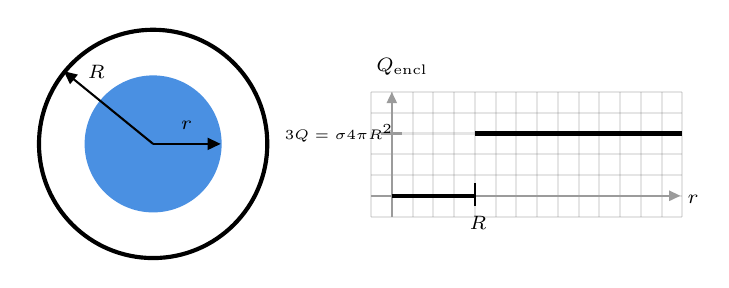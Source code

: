 

\tikzset{every picture/.style={line width=0.75pt}} %set default line width to 0.75pt        

\begin{tikzpicture}[x=0.75pt,y=0.75pt,yscale=-1,xscale=1]
%uncomment if require: \path (0,128); %set diagram left start at 0, and has height of 128

%Shape: Circle [id:dp48987257334075207] 
\draw  [color={rgb, 255:red, 74; green, 144; blue, 226 }  ,draw opacity=1 ][fill={rgb, 255:red, 74; green, 144; blue, 226 }  ,fill opacity=1 ] (32.49,65) .. controls (32.49,47.04) and (47.04,32.49) .. (65,32.49) .. controls (82.96,32.49) and (97.51,47.04) .. (97.51,65) .. controls (97.51,82.96) and (82.96,97.51) .. (65,97.51) .. controls (47.04,97.51) and (32.49,82.96) .. (32.49,65) -- cycle ;
%Shape: Circle [id:dp6052140120773126] 
\draw  [line width=1.5]  (10,65) .. controls (10,34.62) and (34.62,10) .. (65,10) .. controls (95.38,10) and (120,34.62) .. (120,65) .. controls (120,95.38) and (95.38,120) .. (65,120) .. controls (34.62,120) and (10,95.38) .. (10,65) -- cycle ;
%Straight Lines [id:da3700667290172912] 
\draw    (65,65) -- (94.51,65) ;
\draw [shift={(97.51,65)}, rotate = 180] [fill={rgb, 255:red, 0; green, 0; blue, 0 }  ][line width=0.08]  [draw opacity=0] (6.25,-3) -- (0,0) -- (6.25,3) -- cycle    ;
%Straight Lines [id:da8052508879762954] 
\draw    (65,65) -- (24.33,31.89) ;
\draw [shift={(22,30)}, rotate = 39.14] [fill={rgb, 255:red, 0; green, 0; blue, 0 }  ][line width=0.08]  [draw opacity=0] (6.25,-3) -- (0,0) -- (6.25,3) -- cycle    ;
%Shape: Grid [id:dp11369043107613086] 
\draw  [draw opacity=0] (170,40) -- (320,40) -- (320,100) -- (170,100) -- cycle ; \draw  [color={rgb, 255:red, 0; green, 0; blue, 0 }  ,draw opacity=0.1 ] (170,40) -- (170,100)(180,40) -- (180,100)(190,40) -- (190,100)(200,40) -- (200,100)(210,40) -- (210,100)(220,40) -- (220,100)(230,40) -- (230,100)(240,40) -- (240,100)(250,40) -- (250,100)(260,40) -- (260,100)(270,40) -- (270,100)(280,40) -- (280,100)(290,40) -- (290,100)(300,40) -- (300,100)(310,40) -- (310,100) ; \draw  [color={rgb, 255:red, 0; green, 0; blue, 0 }  ,draw opacity=0.1 ] (170,40) -- (320,40)(170,50) -- (320,50)(170,60) -- (320,60)(170,70) -- (320,70)(170,80) -- (320,80)(170,90) -- (320,90) ; \draw  [color={rgb, 255:red, 0; green, 0; blue, 0 }  ,draw opacity=0.1 ]  ;
%Straight Lines [id:da9234529016787134] 
\draw [color={rgb, 255:red, 0; green, 0; blue, 0 }  ,draw opacity=0.1 ]   (170,100) -- (320,100) ;
%Straight Lines [id:da02274810740903832] 
\draw [color={rgb, 255:red, 0; green, 0; blue, 0 }  ,draw opacity=0.1 ]   (320,100) -- (320,40) ;

%Straight Lines [id:da5709555724750504] 
\draw [color={rgb, 255:red, 155; green, 155; blue, 155 }  ,draw opacity=1 ]   (180,43) -- (180,100) ;
\draw [shift={(180,40)}, rotate = 90] [fill={rgb, 255:red, 155; green, 155; blue, 155 }  ,fill opacity=1 ][line width=0.08]  [draw opacity=0] (5.36,-2.57) -- (0,0) -- (5.36,2.57) -- cycle    ;
%Straight Lines [id:da2981521914099221] 
\draw [color={rgb, 255:red, 155; green, 155; blue, 155 }  ,draw opacity=1 ]   (170,90) -- (316,90) ;
\draw [shift={(319,90)}, rotate = 180] [fill={rgb, 255:red, 155; green, 155; blue, 155 }  ,fill opacity=1 ][line width=0.08]  [draw opacity=0] (5.36,-2.57) -- (0,0) -- (5.36,2.57) -- cycle    ;
%Straight Lines [id:da12077626612661096] 
\draw    (220,84) -- (220,95) ;
%Straight Lines [id:da7611114679170365] 
\draw [line width=1.5]    (180,90) -- (220,90) ;
%Straight Lines [id:da004562646293197803] 
\draw [line width=1.5]    (220,60) -- (320,60) ;
%Straight Lines [id:da9946915067147775] 
\draw [color={rgb, 255:red, 155; green, 155; blue, 155 }  ,draw opacity=1 ]   (175,60) -- (185,60) ;

% Text Node
\draw (32,25.4) node [anchor=north west][inner sep=0.75pt]  [font=\scriptsize]  {$R$};
% Text Node
\draw (77,52.4) node [anchor=north west][inner sep=0.75pt]  [font=\scriptsize]  {$r$};
% Text Node
\draw (171,22.4) node [anchor=north west][inner sep=0.75pt]  [font=\scriptsize]  {$Q_{\mathrm{encl}}$};
% Text Node
\draw (216,98.4) node [anchor=north west][inner sep=0.75pt]  [font=\scriptsize]  {$R$};
% Text Node
\draw (321,88.4) node [anchor=north west][inner sep=0.75pt]  [font=\scriptsize]  {$r$};
% Text Node
\draw (127,54.4) node [anchor=north west][inner sep=0.75pt]  [font=\tiny]  {$3Q=\sigma 4\pi R^{2}$};


\end{tikzpicture}
